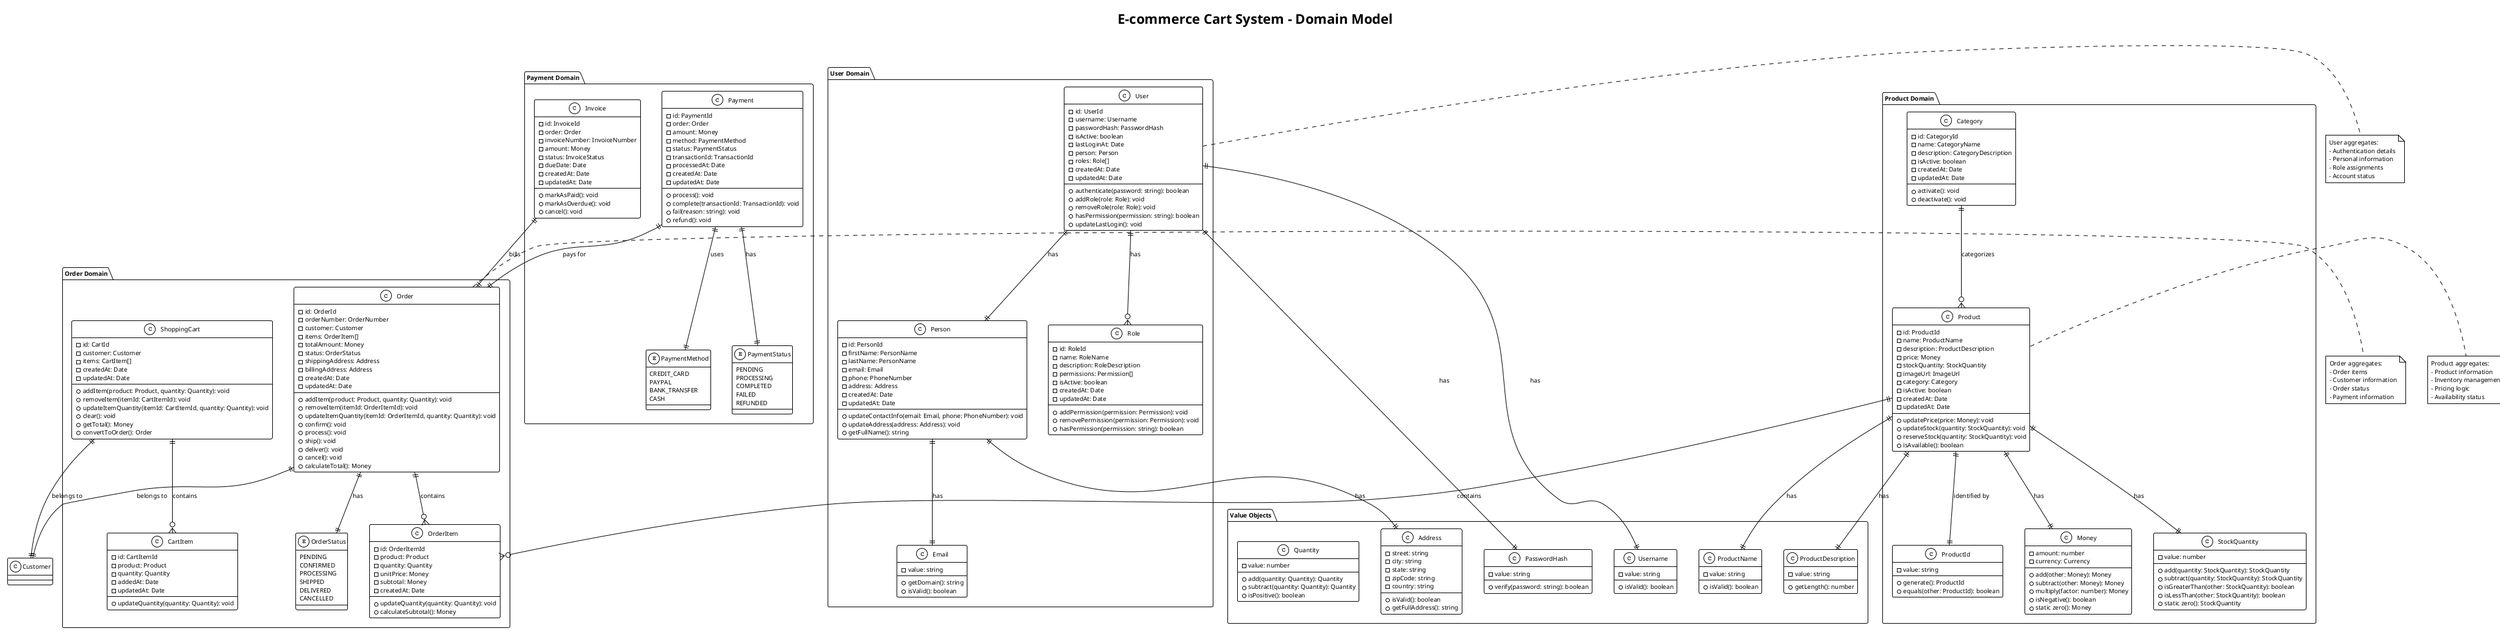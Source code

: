 @startuml Domain Model - E-commerce Cart System

!theme plain
skinparam backgroundColor #FFFFFF
skinparam defaultFontName Arial
skinparam defaultFontSize 10

title E-commerce Cart System - Domain Model

package "Product Domain" {
    class Product {
        -id: ProductId
        -name: ProductName
        -description: ProductDescription
        -price: Money
        -stockQuantity: StockQuantity
        -imageUrl: ImageUrl
        -category: Category
        -isActive: boolean
        -createdAt: Date
        -updatedAt: Date
        --
        +updatePrice(price: Money): void
        +updateStock(quantity: StockQuantity): void
        +reserveStock(quantity: StockQuantity): void
        +isAvailable(): boolean
    }
    
    class Category {
        -id: CategoryId
        -name: CategoryName
        -description: CategoryDescription
        -isActive: boolean
        -createdAt: Date
        -updatedAt: Date
        --
        +activate(): void
        +deactivate(): void
    }
    
    class ProductId {
        -value: string
        --
        +generate(): ProductId
        +equals(other: ProductId): boolean
    }
    
    class Money {
        -amount: number
        -currency: Currency
        --
        +add(other: Money): Money
        +subtract(other: Money): Money
        +multiply(factor: number): Money
        +isNegative(): boolean
        +static zero(): Money
    }
    
    class StockQuantity {
        -value: number
        --
        +add(quantity: StockQuantity): StockQuantity
        +subtract(quantity: StockQuantity): StockQuantity
        +isGreaterThan(other: StockQuantity): boolean
        +isLessThan(other: StockQuantity): boolean
        +static zero(): StockQuantity
    }
}

package "User Domain" {
    class User {
        -id: UserId
        -username: Username
        -passwordHash: PasswordHash
        -isActive: boolean
        -lastLoginAt: Date
        -person: Person
        -roles: Role[]
        -createdAt: Date
        -updatedAt: Date
        --
        +authenticate(password: string): boolean
        +addRole(role: Role): void
        +removeRole(role: Role): void
        +hasPermission(permission: string): boolean
        +updateLastLogin(): void
    }
    
    class Person {
        -id: PersonId
        -firstName: PersonName
        -lastName: PersonName
        -email: Email
        -phone: PhoneNumber
        -address: Address
        -createdAt: Date
        -updatedAt: Date
        --
        +updateContactInfo(email: Email, phone: PhoneNumber): void
        +updateAddress(address: Address): void
        +getFullName(): string
    }
    
    class Role {
        -id: RoleId
        -name: RoleName
        -description: RoleDescription
        -permissions: Permission[]
        -isActive: boolean
        -createdAt: Date
        -updatedAt: Date
        --
        +addPermission(permission: Permission): void
        +removePermission(permission: Permission): void
        +hasPermission(permission: string): boolean
    }
    
    class Email {
        -value: string
        --
        +getDomain(): string
        +isValid(): boolean
    }
}

package "Order Domain" {
    class Order {
        -id: OrderId
        -orderNumber: OrderNumber
        -customer: Customer
        -items: OrderItem[]
        -totalAmount: Money
        -status: OrderStatus
        -shippingAddress: Address
        -billingAddress: Address
        -createdAt: Date
        -updatedAt: Date
        --
        +addItem(product: Product, quantity: Quantity): void
        +removeItem(itemId: OrderItemId): void
        +updateItemQuantity(itemId: OrderItemId, quantity: Quantity): void
        +confirm(): void
        +process(): void
        +ship(): void
        +deliver(): void
        +cancel(): void
        +calculateTotal(): Money
    }
    
    class OrderItem {
        -id: OrderItemId
        -product: Product
        -quantity: Quantity
        -unitPrice: Money
        -subtotal: Money
        -createdAt: Date
        --
        +updateQuantity(quantity: Quantity): void
        +calculateSubtotal(): Money
    }
    
    class ShoppingCart {
        -id: CartId
        -customer: Customer
        -items: CartItem[]
        -createdAt: Date
        -updatedAt: Date
        --
        +addItem(product: Product, quantity: Quantity): void
        +removeItem(itemId: CartItemId): void
        +updateItemQuantity(itemId: CartItemId, quantity: Quantity): void
        +clear(): void
        +getTotal(): Money
        +convertToOrder(): Order
    }
    
    class CartItem {
        -id: CartItemId
        -product: Product
        -quantity: Quantity
        -addedAt: Date
        -updatedAt: Date
        --
        +updateQuantity(quantity: Quantity): void
    }
    
    enum OrderStatus {
        PENDING
        CONFIRMED
        PROCESSING
        SHIPPED
        DELIVERED
        CANCELLED
    }
}

package "Payment Domain" {
    class Payment {
        -id: PaymentId
        -order: Order
        -amount: Money
        -method: PaymentMethod
        -status: PaymentStatus
        -transactionId: TransactionId
        -processedAt: Date
        -createdAt: Date
        -updatedAt: Date
        --
        +process(): void
        +complete(transactionId: TransactionId): void
        +fail(reason: string): void
        +refund(): void
    }
    
    class Invoice {
        -id: InvoiceId
        -order: Order
        -invoiceNumber: InvoiceNumber
        -amount: Money
        -status: InvoiceStatus
        -dueDate: Date
        -createdAt: Date
        -updatedAt: Date
        --
        +markAsPaid(): void
        +markAsOverdue(): void
        +cancel(): void
    }
    
    enum PaymentMethod {
        CREDIT_CARD
        PAYPAL
        BANK_TRANSFER
        CASH
    }
    
    enum PaymentStatus {
        PENDING
        PROCESSING
        COMPLETED
        FAILED
        REFUNDED
    }
}

package "Value Objects" {
    class ProductName {
        -value: string
        --
        +isValid(): boolean
    }
    
    class ProductDescription {
        -value: string
        --
        +getLength(): number
    }
    
    class Username {
        -value: string
        --
        +isValid(): boolean
    }
    
    class PasswordHash {
        -value: string
        --
        +verify(password: string): boolean
    }
    
    class Address {
        -street: string
        -city: string
        -state: string
        -zipCode: string
        -country: string
        --
        +isValid(): boolean
        +getFullAddress(): string
    }
    
    class Quantity {
        -value: number
        --
        +add(quantity: Quantity): Quantity
        +subtract(quantity: Quantity): Quantity
        +isPositive(): boolean
    }
}

' Relationships
Product ||--o{ OrderItem : "contains"
Category ||--o{ Product : "categorizes"
User ||--|| Person : "has"
User ||--o{ Role : "has"
Order ||--o{ OrderItem : "contains"
Order ||--|| Customer : "belongs to"
ShoppingCart ||--o{ CartItem : "contains"
ShoppingCart ||--|| Customer : "belongs to"
Payment ||--|| Order : "pays for"
Invoice ||--|| Order : "bills"

' Value object relationships
Product ||--|| ProductName : "has"
Product ||--|| ProductDescription : "has"
Product ||--|| Money : "has"
Product ||--|| StockQuantity : "has"
Product ||--|| ProductId : "identified by"
User ||--|| Username : "has"
User ||--|| PasswordHash : "has"
Person ||--|| Email : "has"
Person ||--|| Address : "has"
Order ||--|| OrderStatus : "has"
Payment ||--|| PaymentMethod : "uses"
Payment ||--|| PaymentStatus : "has"

note right of Product
  Product aggregates:
  - Product information
  - Inventory management
  - Pricing logic
  - Availability status
end note

note right of Order
  Order aggregates:
  - Order items
  - Customer information
  - Order status
  - Payment information
end note

note right of User
  User aggregates:
  - Authentication details
  - Personal information
  - Role assignments
  - Account status
end note

@enduml 